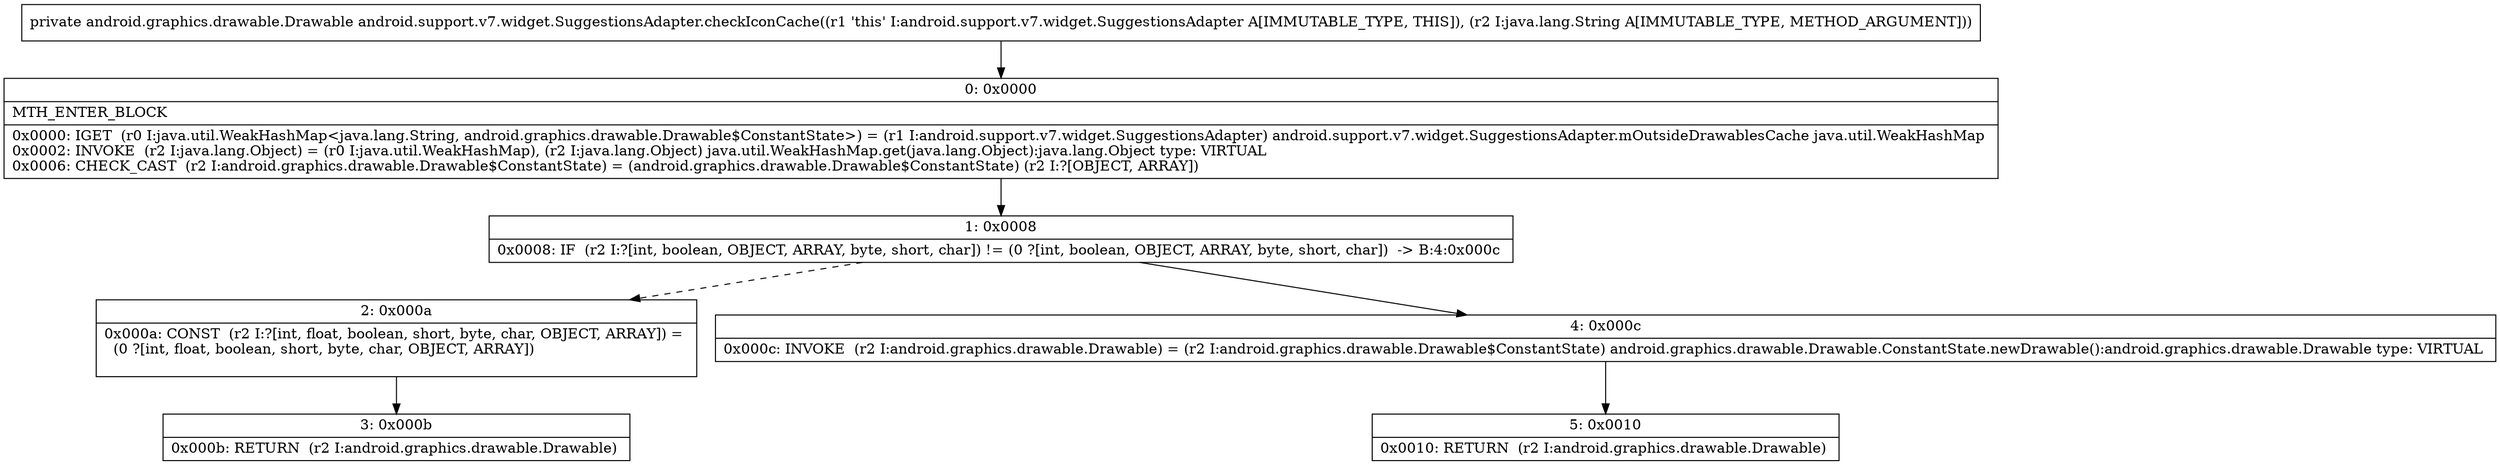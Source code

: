 digraph "CFG forandroid.support.v7.widget.SuggestionsAdapter.checkIconCache(Ljava\/lang\/String;)Landroid\/graphics\/drawable\/Drawable;" {
Node_0 [shape=record,label="{0\:\ 0x0000|MTH_ENTER_BLOCK\l|0x0000: IGET  (r0 I:java.util.WeakHashMap\<java.lang.String, android.graphics.drawable.Drawable$ConstantState\>) = (r1 I:android.support.v7.widget.SuggestionsAdapter) android.support.v7.widget.SuggestionsAdapter.mOutsideDrawablesCache java.util.WeakHashMap \l0x0002: INVOKE  (r2 I:java.lang.Object) = (r0 I:java.util.WeakHashMap), (r2 I:java.lang.Object) java.util.WeakHashMap.get(java.lang.Object):java.lang.Object type: VIRTUAL \l0x0006: CHECK_CAST  (r2 I:android.graphics.drawable.Drawable$ConstantState) = (android.graphics.drawable.Drawable$ConstantState) (r2 I:?[OBJECT, ARRAY]) \l}"];
Node_1 [shape=record,label="{1\:\ 0x0008|0x0008: IF  (r2 I:?[int, boolean, OBJECT, ARRAY, byte, short, char]) != (0 ?[int, boolean, OBJECT, ARRAY, byte, short, char])  \-\> B:4:0x000c \l}"];
Node_2 [shape=record,label="{2\:\ 0x000a|0x000a: CONST  (r2 I:?[int, float, boolean, short, byte, char, OBJECT, ARRAY]) = \l  (0 ?[int, float, boolean, short, byte, char, OBJECT, ARRAY])\l \l}"];
Node_3 [shape=record,label="{3\:\ 0x000b|0x000b: RETURN  (r2 I:android.graphics.drawable.Drawable) \l}"];
Node_4 [shape=record,label="{4\:\ 0x000c|0x000c: INVOKE  (r2 I:android.graphics.drawable.Drawable) = (r2 I:android.graphics.drawable.Drawable$ConstantState) android.graphics.drawable.Drawable.ConstantState.newDrawable():android.graphics.drawable.Drawable type: VIRTUAL \l}"];
Node_5 [shape=record,label="{5\:\ 0x0010|0x0010: RETURN  (r2 I:android.graphics.drawable.Drawable) \l}"];
MethodNode[shape=record,label="{private android.graphics.drawable.Drawable android.support.v7.widget.SuggestionsAdapter.checkIconCache((r1 'this' I:android.support.v7.widget.SuggestionsAdapter A[IMMUTABLE_TYPE, THIS]), (r2 I:java.lang.String A[IMMUTABLE_TYPE, METHOD_ARGUMENT])) }"];
MethodNode -> Node_0;
Node_0 -> Node_1;
Node_1 -> Node_2[style=dashed];
Node_1 -> Node_4;
Node_2 -> Node_3;
Node_4 -> Node_5;
}

